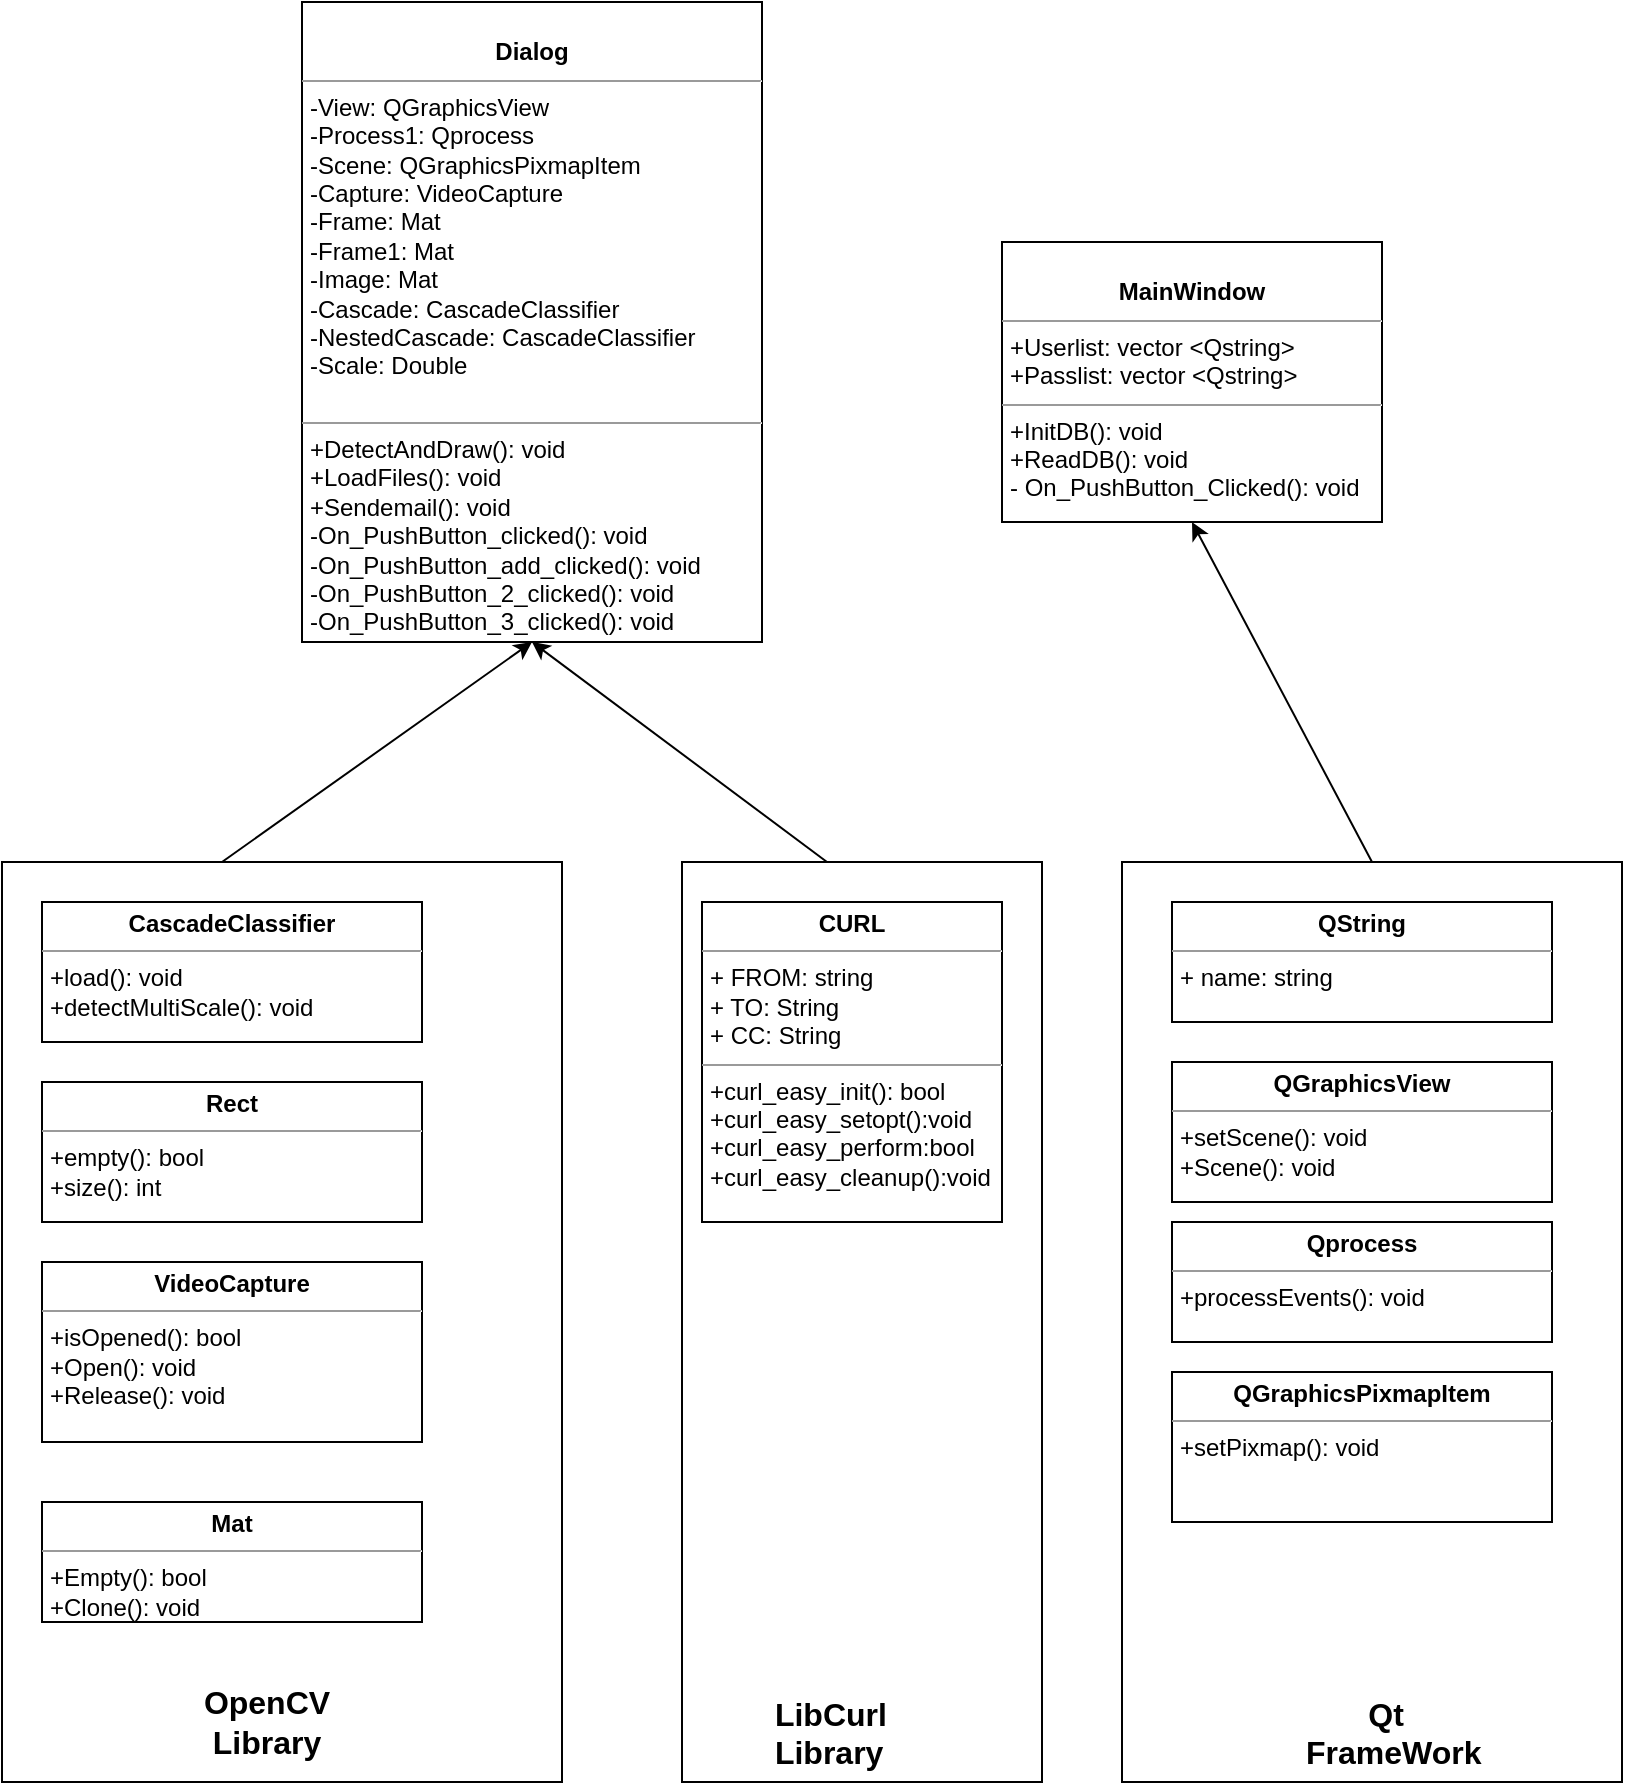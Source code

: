 <mxfile version="12.3.3" type="device" pages="1"><diagram id="0bmRDdnbXEKFs4PLytsn" name="Page-1"><mxGraphModel dx="1024" dy="485" grid="1" gridSize="10" guides="1" tooltips="1" connect="1" arrows="1" fold="1" page="1" pageScale="1" pageWidth="827" pageHeight="1169" math="0" shadow="0"><root><mxCell id="0"/><mxCell id="1" parent="0"/><mxCell id="TaL2m6S5PHyef3PeeyRA-1" value="&lt;p style=&quot;margin: 0px ; margin-top: 4px ; text-align: center&quot;&gt;&lt;br&gt;&lt;b&gt;MainWindow&lt;/b&gt;&lt;/p&gt;&lt;hr size=&quot;1&quot;&gt;&lt;p style=&quot;margin: 0px ; margin-left: 4px&quot;&gt;+Userlist: vector &amp;lt;Qstring&amp;gt;&lt;/p&gt;&lt;p style=&quot;margin: 0px ; margin-left: 4px&quot;&gt;+Passlist: vector &amp;lt;Qstring&amp;gt;&lt;/p&gt;&lt;hr size=&quot;1&quot;&gt;&lt;p style=&quot;margin: 0px ; margin-left: 4px&quot;&gt;+InitDB(): void&lt;/p&gt;&lt;p style=&quot;margin: 0px ; margin-left: 4px&quot;&gt;+ReadDB(): void&lt;/p&gt;&lt;p style=&quot;margin: 0px ; margin-left: 4px&quot;&gt;- On_PushButton_Clicked(): void&lt;/p&gt;" style="verticalAlign=top;align=left;overflow=fill;fontSize=12;fontFamily=Helvetica;html=1;" parent="1" vertex="1"><mxGeometry x="500" y="160" width="190" height="140" as="geometry"/></mxCell><mxCell id="TaL2m6S5PHyef3PeeyRA-2" value="&lt;p style=&quot;margin: 0px ; margin-top: 4px ; text-align: center&quot;&gt;&lt;br&gt;&lt;b&gt;Dialog&lt;/b&gt;&lt;/p&gt;&lt;hr size=&quot;1&quot;&gt;&lt;p style=&quot;margin: 0px ; margin-left: 4px&quot;&gt;-View: QGraphicsView&lt;/p&gt;&lt;p style=&quot;margin: 0px ; margin-left: 4px&quot;&gt;-Process1: Qprocess&lt;/p&gt;&lt;p style=&quot;margin: 0px ; margin-left: 4px&quot;&gt;-Scene: QGraphicsPixmapItem&lt;/p&gt;&lt;p style=&quot;margin: 0px ; margin-left: 4px&quot;&gt;-Capture: VideoCapture&lt;/p&gt;&lt;p style=&quot;margin: 0px ; margin-left: 4px&quot;&gt;-Frame: Mat&lt;/p&gt;&lt;p style=&quot;margin: 0px ; margin-left: 4px&quot;&gt;-Frame1: Mat&lt;/p&gt;&lt;p style=&quot;margin: 0px ; margin-left: 4px&quot;&gt;-Image: Mat&lt;/p&gt;&lt;p style=&quot;margin: 0px ; margin-left: 4px&quot;&gt;-Cascade: CascadeClassifier&lt;/p&gt;&lt;p style=&quot;margin: 0px ; margin-left: 4px&quot;&gt;-NestedCascade: CascadeClassifier&lt;/p&gt;&lt;p style=&quot;margin: 0px ; margin-left: 4px&quot;&gt;-Scale: Double&lt;/p&gt;&lt;p style=&quot;margin: 0px ; margin-left: 4px&quot;&gt;&lt;br&gt;&lt;/p&gt;&lt;hr size=&quot;1&quot;&gt;&lt;p style=&quot;margin: 0px ; margin-left: 4px&quot;&gt;+DetectAndDraw(): void&lt;/p&gt;&lt;p style=&quot;margin: 0px ; margin-left: 4px&quot;&gt;+LoadFiles(): void&lt;/p&gt;&lt;p style=&quot;margin: 0px ; margin-left: 4px&quot;&gt;+Sendemail(): void&lt;/p&gt;&lt;p style=&quot;margin: 0px ; margin-left: 4px&quot;&gt;-On_PushButton_clicked(): void&lt;/p&gt;&lt;p style=&quot;margin: 0px ; margin-left: 4px&quot;&gt;-On_PushButton_add_clicked(): void&lt;/p&gt;&lt;p style=&quot;margin: 0px ; margin-left: 4px&quot;&gt;-On_PushButton_2_clicked(): void&lt;/p&gt;&lt;p style=&quot;margin: 0px ; margin-left: 4px&quot;&gt;-On_PushButton_3_clicked(): void&lt;/p&gt;&lt;p style=&quot;margin: 0px ; margin-left: 4px&quot;&gt;&lt;br&gt;&lt;/p&gt;" style="verticalAlign=top;align=left;overflow=fill;fontSize=12;fontFamily=Helvetica;html=1;" parent="1" vertex="1"><mxGeometry x="150" y="40" width="230" height="320" as="geometry"/></mxCell><mxCell id="TaL2m6S5PHyef3PeeyRA-4" value="&lt;p style=&quot;margin: 0px ; margin-top: 4px ; text-align: center&quot;&gt;&lt;b&gt;CascadeClassifier&lt;/b&gt;&lt;/p&gt;&lt;hr size=&quot;1&quot;&gt;&lt;p style=&quot;margin: 0px ; margin-left: 4px&quot;&gt;+load(): void&lt;/p&gt;&lt;p style=&quot;margin: 0px ; margin-left: 4px&quot;&gt;+detectMultiScale(): void&lt;/p&gt;" style="verticalAlign=top;align=left;overflow=fill;fontSize=12;fontFamily=Helvetica;html=1;" parent="1" vertex="1"><mxGeometry x="20" y="490" width="190" height="70" as="geometry"/></mxCell><mxCell id="TaL2m6S5PHyef3PeeyRA-5" value="&lt;p style=&quot;margin: 0px ; margin-top: 4px ; text-align: center&quot;&gt;&lt;b&gt;Rect&lt;/b&gt;&lt;/p&gt;&lt;hr size=&quot;1&quot;&gt;&lt;p style=&quot;margin: 0px ; margin-left: 4px&quot;&gt;&lt;/p&gt;&lt;p style=&quot;margin: 0px ; margin-left: 4px&quot;&gt;+empty(): bool&lt;/p&gt;&lt;p style=&quot;margin: 0px ; margin-left: 4px&quot;&gt;+size(): int&lt;/p&gt;" style="verticalAlign=top;align=left;overflow=fill;fontSize=12;fontFamily=Helvetica;html=1;" parent="1" vertex="1"><mxGeometry x="20" y="580" width="190" height="70" as="geometry"/></mxCell><mxCell id="TaL2m6S5PHyef3PeeyRA-6" value="&lt;p style=&quot;margin: 0px ; margin-top: 4px ; text-align: center&quot;&gt;&lt;b&gt;VideoCapture&lt;/b&gt;&lt;/p&gt;&lt;hr size=&quot;1&quot;&gt;&lt;p style=&quot;margin: 0px ; margin-left: 4px&quot;&gt;+isOpened(): bool&lt;/p&gt;&lt;p style=&quot;margin: 0px ; margin-left: 4px&quot;&gt;+Open(): void&lt;/p&gt;&lt;p style=&quot;margin: 0px ; margin-left: 4px&quot;&gt;+Release(): void&lt;/p&gt;" style="verticalAlign=top;align=left;overflow=fill;fontSize=12;fontFamily=Helvetica;html=1;" parent="1" vertex="1"><mxGeometry x="20" y="670" width="190" height="90" as="geometry"/></mxCell><mxCell id="TaL2m6S5PHyef3PeeyRA-7" value="&lt;p style=&quot;margin: 0px ; margin-top: 4px ; text-align: center&quot;&gt;&lt;b&gt;Mat&lt;/b&gt;&lt;/p&gt;&lt;hr size=&quot;1&quot;&gt;&lt;p style=&quot;margin: 0px ; margin-left: 4px&quot;&gt;+Empty(): bool&lt;/p&gt;&lt;p style=&quot;margin: 0px ; margin-left: 4px&quot;&gt;+Clone(): void&lt;/p&gt;" style="verticalAlign=top;align=left;overflow=fill;fontSize=12;fontFamily=Helvetica;html=1;" parent="1" vertex="1"><mxGeometry x="20" y="790" width="190" height="60" as="geometry"/></mxCell><mxCell id="TaL2m6S5PHyef3PeeyRA-12" value="" style="verticalLabelPosition=bottom;verticalAlign=top;html=1;shape=mxgraph.basic.rect;fillColor2=none;strokeWidth=1;size=20;indent=5;fillColor=none;" parent="1" vertex="1"><mxGeometry y="470" width="280" height="460" as="geometry"/></mxCell><mxCell id="TaL2m6S5PHyef3PeeyRA-15" value="" style="endArrow=classic;html=1;entryX=0.5;entryY=1;entryDx=0;entryDy=0;" parent="1" target="TaL2m6S5PHyef3PeeyRA-2" edge="1"><mxGeometry width="50" height="50" relative="1" as="geometry"><mxPoint x="110" y="470" as="sourcePoint"/><mxPoint x="160" y="420" as="targetPoint"/></mxGeometry></mxCell><mxCell id="TaL2m6S5PHyef3PeeyRA-16" value="&lt;b&gt;&lt;font style=&quot;font-size: 16px&quot;&gt;OpenCV Library&lt;/font&gt;&lt;/b&gt;" style="text;html=1;strokeColor=none;fillColor=none;align=center;verticalAlign=middle;whiteSpace=wrap;rounded=0;" parent="1" vertex="1"><mxGeometry x="75" y="890" width="115" height="20" as="geometry"/></mxCell><mxCell id="TaL2m6S5PHyef3PeeyRA-17" value="" style="verticalLabelPosition=bottom;verticalAlign=top;html=1;shape=mxgraph.basic.rect;fillColor2=none;strokeWidth=1;size=20;indent=5;fillColor=none;" parent="1" vertex="1"><mxGeometry x="340" y="470" width="180" height="460" as="geometry"/></mxCell><mxCell id="TaL2m6S5PHyef3PeeyRA-18" value="&lt;b&gt;&lt;font style=&quot;font-size: 16px&quot;&gt;&amp;nbsp;LibCurl &lt;br&gt;&amp;nbsp;Library&lt;/font&gt;&lt;/b&gt;" style="text;html=1;" parent="1" vertex="1"><mxGeometry x="380" y="880" width="110" height="30" as="geometry"/></mxCell><mxCell id="TaL2m6S5PHyef3PeeyRA-21" value="" style="verticalLabelPosition=bottom;verticalAlign=top;html=1;shape=mxgraph.basic.rect;fillColor2=none;strokeWidth=1;size=20;indent=5;fillColor=none;" parent="1" vertex="1"><mxGeometry x="560" y="470" width="250" height="460" as="geometry"/></mxCell><mxCell id="TaL2m6S5PHyef3PeeyRA-22" value="" style="endArrow=classic;html=1;entryX=0.5;entryY=1;entryDx=0;entryDy=0;" parent="1" target="TaL2m6S5PHyef3PeeyRA-2" edge="1"><mxGeometry width="50" height="50" relative="1" as="geometry"><mxPoint x="412.5" y="470" as="sourcePoint"/><mxPoint x="567.5" y="360" as="targetPoint"/></mxGeometry></mxCell><mxCell id="TaL2m6S5PHyef3PeeyRA-23" value="&lt;span style=&quot;font-size: 16px&quot;&gt;&lt;b&gt;&amp;nbsp; &amp;nbsp; &amp;nbsp; &amp;nbsp;Qt&lt;br&gt;FrameWork&lt;br&gt;&lt;/b&gt;&lt;/span&gt;" style="text;html=1;" parent="1" vertex="1"><mxGeometry x="650" y="880" width="110" height="30" as="geometry"/></mxCell><mxCell id="skY8w_H9KR5MefUAHBAm-2" value="&lt;p style=&quot;margin: 0px ; margin-top: 4px ; text-align: center&quot;&gt;&lt;b&gt;CURL&lt;/b&gt;&lt;/p&gt;&lt;hr size=&quot;1&quot;&gt;&lt;p style=&quot;margin: 0px ; margin-left: 4px&quot;&gt;+ FROM: string&lt;br&gt;+ TO: String&lt;/p&gt;&lt;p style=&quot;margin: 0px ; margin-left: 4px&quot;&gt;+ CC: String&lt;/p&gt;&lt;hr size=&quot;1&quot;&gt;&lt;p style=&quot;margin: 0px ; margin-left: 4px&quot;&gt;+curl_easy_init(): bool&lt;/p&gt;&lt;p style=&quot;margin: 0px ; margin-left: 4px&quot;&gt;+curl_easy_setopt():void&lt;/p&gt;&lt;p style=&quot;margin: 0px ; margin-left: 4px&quot;&gt;+curl_easy_perform:bool&lt;/p&gt;&lt;p style=&quot;margin: 0px ; margin-left: 4px&quot;&gt;+curl_easy_cleanup():void&lt;/p&gt;" style="verticalAlign=top;align=left;overflow=fill;fontSize=12;fontFamily=Helvetica;html=1;" vertex="1" parent="1"><mxGeometry x="350" y="490" width="150" height="160" as="geometry"/></mxCell><mxCell id="skY8w_H9KR5MefUAHBAm-3" value="&lt;p style=&quot;margin: 0px ; margin-top: 4px ; text-align: center&quot;&gt;&lt;b&gt;QString&lt;/b&gt;&lt;/p&gt;&lt;hr size=&quot;1&quot;&gt;&lt;p style=&quot;margin: 0px ; margin-left: 4px&quot;&gt;+ name: string&lt;/p&gt;&lt;p style=&quot;margin: 0px ; margin-left: 4px&quot;&gt;&lt;br&gt;&lt;/p&gt;" style="verticalAlign=top;align=left;overflow=fill;fontSize=12;fontFamily=Helvetica;html=1;" vertex="1" parent="1"><mxGeometry x="585" y="490" width="190" height="60" as="geometry"/></mxCell><mxCell id="skY8w_H9KR5MefUAHBAm-4" value="&lt;p style=&quot;margin: 0px ; margin-top: 4px ; text-align: center&quot;&gt;&lt;b&gt;QGraphicsView&lt;/b&gt;&lt;/p&gt;&lt;hr size=&quot;1&quot;&gt;&lt;p style=&quot;margin: 0px ; margin-left: 4px&quot;&gt;+setScene(): void&lt;/p&gt;&lt;p style=&quot;margin: 0px ; margin-left: 4px&quot;&gt;+Scene(): void&lt;/p&gt;" style="verticalAlign=top;align=left;overflow=fill;fontSize=12;fontFamily=Helvetica;html=1;" vertex="1" parent="1"><mxGeometry x="585" y="570" width="190" height="70" as="geometry"/></mxCell><mxCell id="skY8w_H9KR5MefUAHBAm-6" value="&lt;p style=&quot;margin: 0px ; margin-top: 4px ; text-align: center&quot;&gt;&lt;b&gt;Qprocess&lt;/b&gt;&lt;/p&gt;&lt;hr size=&quot;1&quot;&gt;&lt;p style=&quot;margin: 0px ; margin-left: 4px&quot;&gt;+processEvents(): void&lt;/p&gt;" style="verticalAlign=top;align=left;overflow=fill;fontSize=12;fontFamily=Helvetica;html=1;" vertex="1" parent="1"><mxGeometry x="585" y="650" width="190" height="60" as="geometry"/></mxCell><mxCell id="skY8w_H9KR5MefUAHBAm-7" value="&lt;p style=&quot;margin: 0px ; margin-top: 4px ; text-align: center&quot;&gt;&lt;b&gt;QGraphicsPixmapItem&lt;/b&gt;&lt;/p&gt;&lt;hr size=&quot;1&quot;&gt;&lt;p style=&quot;margin: 0px ; margin-left: 4px&quot;&gt;+setPixmap(): void&lt;/p&gt;" style="verticalAlign=top;align=left;overflow=fill;fontSize=12;fontFamily=Helvetica;html=1;" vertex="1" parent="1"><mxGeometry x="585" y="725" width="190" height="75" as="geometry"/></mxCell><mxCell id="skY8w_H9KR5MefUAHBAm-8" value="" style="endArrow=classic;html=1;entryX=0.5;entryY=1;entryDx=0;entryDy=0;" edge="1" parent="1" target="TaL2m6S5PHyef3PeeyRA-1"><mxGeometry width="50" height="50" relative="1" as="geometry"><mxPoint x="685" y="470" as="sourcePoint"/><mxPoint x="840" y="360" as="targetPoint"/></mxGeometry></mxCell></root></mxGraphModel></diagram></mxfile>